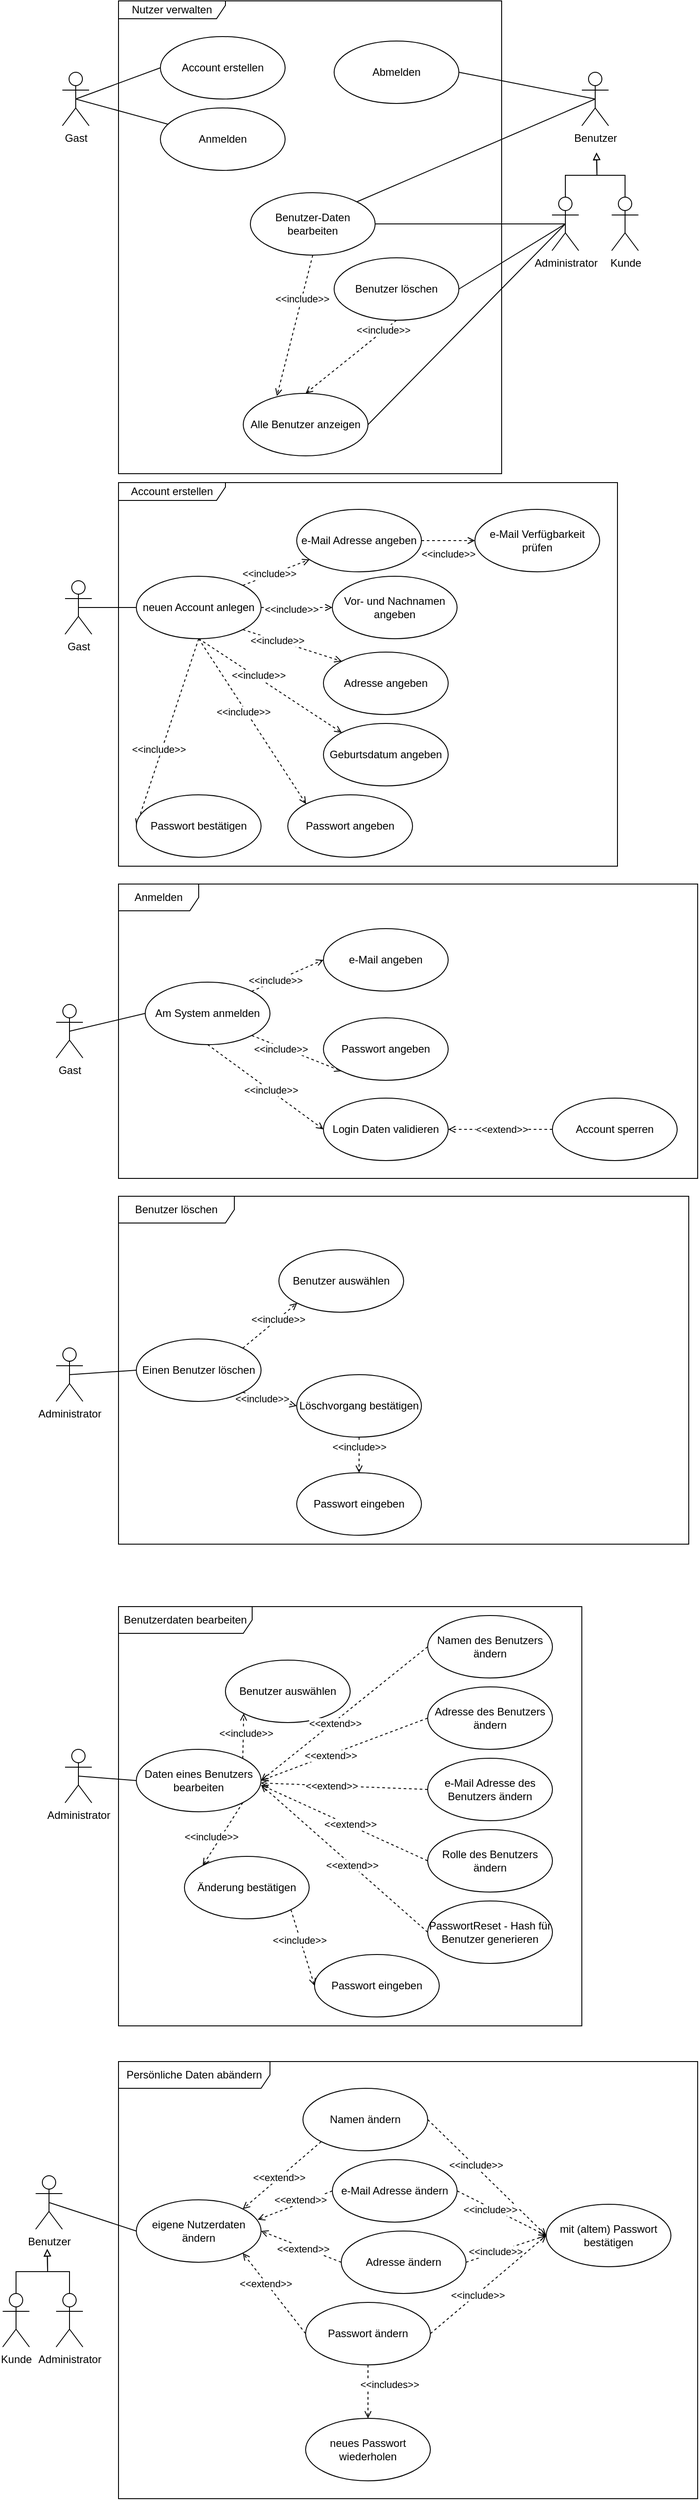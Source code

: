 <mxfile version="13.6.2" type="device"><diagram id="POeYFkMd1v-zB3PudqXQ" name="Seite-1"><mxGraphModel dx="905" dy="805" grid="0" gridSize="10" guides="1" tooltips="1" connect="1" arrows="1" fold="1" page="0" pageScale="1" pageWidth="827" pageHeight="1169" math="0" shadow="0"><root><mxCell id="0"/><mxCell id="1" parent="0"/><mxCell id="d0swDV7jjRTAJCS_NBHb-1" value="Nutzer verwalten" style="shape=umlFrame;whiteSpace=wrap;html=1;width=120;height=20;" parent="1" vertex="1"><mxGeometry x="200" y="160" width="430" height="530" as="geometry"/></mxCell><mxCell id="d0swDV7jjRTAJCS_NBHb-11" style="rounded=0;orthogonalLoop=1;jettySize=auto;html=1;exitX=0.5;exitY=0.5;exitDx=0;exitDy=0;exitPerimeter=0;entryX=0;entryY=0.5;entryDx=0;entryDy=0;endArrow=none;endFill=0;" parent="1" source="d0swDV7jjRTAJCS_NBHb-2" target="d0swDV7jjRTAJCS_NBHb-4" edge="1"><mxGeometry relative="1" as="geometry"/></mxCell><mxCell id="d0swDV7jjRTAJCS_NBHb-12" style="rounded=0;orthogonalLoop=1;jettySize=auto;html=1;exitX=0.5;exitY=0.5;exitDx=0;exitDy=0;exitPerimeter=0;endArrow=none;endFill=0;" parent="1" source="d0swDV7jjRTAJCS_NBHb-2" target="d0swDV7jjRTAJCS_NBHb-5" edge="1"><mxGeometry relative="1" as="geometry"/></mxCell><mxCell id="d0swDV7jjRTAJCS_NBHb-2" value="Gast" style="shape=umlActor;verticalLabelPosition=bottom;verticalAlign=top;html=1;" parent="1" vertex="1"><mxGeometry x="137" y="240" width="30" height="60" as="geometry"/></mxCell><mxCell id="d0swDV7jjRTAJCS_NBHb-4" value="Account erstellen" style="ellipse;whiteSpace=wrap;html=1;" parent="1" vertex="1"><mxGeometry x="247" y="200" width="140" height="70" as="geometry"/></mxCell><mxCell id="d0swDV7jjRTAJCS_NBHb-5" value="Anmelden" style="ellipse;whiteSpace=wrap;html=1;" parent="1" vertex="1"><mxGeometry x="247" y="280" width="140" height="70" as="geometry"/></mxCell><mxCell id="d0swDV7jjRTAJCS_NBHb-7" value="Abmelden" style="ellipse;whiteSpace=wrap;html=1;" parent="1" vertex="1"><mxGeometry x="442" y="205" width="140" height="70" as="geometry"/></mxCell><mxCell id="d0swDV7jjRTAJCS_NBHb-59" style="edgeStyle=none;rounded=0;orthogonalLoop=1;jettySize=auto;html=1;exitX=0.5;exitY=1;exitDx=0;exitDy=0;entryX=0.27;entryY=0.041;entryDx=0;entryDy=0;dashed=1;endArrow=open;endFill=0;entryPerimeter=0;" parent="1" source="d0swDV7jjRTAJCS_NBHb-8" target="d0swDV7jjRTAJCS_NBHb-57" edge="1"><mxGeometry relative="1" as="geometry"/></mxCell><mxCell id="d0swDV7jjRTAJCS_NBHb-61" value="&amp;lt;&amp;lt;include&amp;gt;&amp;gt;" style="edgeLabel;html=1;align=center;verticalAlign=middle;resizable=0;points=[];" parent="d0swDV7jjRTAJCS_NBHb-59" vertex="1" connectable="0"><mxGeometry x="-0.386" relative="1" as="geometry"><mxPoint as="offset"/></mxGeometry></mxCell><mxCell id="d0swDV7jjRTAJCS_NBHb-8" value="Benutzer-Daten bearbeiten" style="ellipse;whiteSpace=wrap;html=1;" parent="1" vertex="1"><mxGeometry x="348" y="375" width="140" height="70" as="geometry"/></mxCell><mxCell id="d0swDV7jjRTAJCS_NBHb-60" style="edgeStyle=none;rounded=0;orthogonalLoop=1;jettySize=auto;html=1;exitX=0.5;exitY=1;exitDx=0;exitDy=0;entryX=0.5;entryY=0;entryDx=0;entryDy=0;dashed=1;endArrow=open;endFill=0;" parent="1" source="d0swDV7jjRTAJCS_NBHb-9" target="d0swDV7jjRTAJCS_NBHb-57" edge="1"><mxGeometry relative="1" as="geometry"/></mxCell><mxCell id="d0swDV7jjRTAJCS_NBHb-62" value="&amp;lt;&amp;lt;include&amp;gt;&amp;gt;" style="edgeLabel;html=1;align=center;verticalAlign=middle;resizable=0;points=[];" parent="d0swDV7jjRTAJCS_NBHb-60" vertex="1" connectable="0"><mxGeometry x="-0.714" y="-1" relative="1" as="geometry"><mxPoint as="offset"/></mxGeometry></mxCell><mxCell id="d0swDV7jjRTAJCS_NBHb-9" value="Benutzer löschen" style="ellipse;whiteSpace=wrap;html=1;" parent="1" vertex="1"><mxGeometry x="442" y="448" width="140" height="70" as="geometry"/></mxCell><mxCell id="d0swDV7jjRTAJCS_NBHb-15" style="edgeStyle=none;rounded=0;orthogonalLoop=1;jettySize=auto;html=1;exitX=0.5;exitY=0.5;exitDx=0;exitDy=0;exitPerimeter=0;entryX=1;entryY=0.5;entryDx=0;entryDy=0;endArrow=none;endFill=0;" parent="1" source="d0swDV7jjRTAJCS_NBHb-146" target="d0swDV7jjRTAJCS_NBHb-8" edge="1"><mxGeometry relative="1" as="geometry"><mxPoint x="725" y="510" as="sourcePoint"/></mxGeometry></mxCell><mxCell id="d0swDV7jjRTAJCS_NBHb-16" style="edgeStyle=none;rounded=0;orthogonalLoop=1;jettySize=auto;html=1;exitX=0.5;exitY=0.5;exitDx=0;exitDy=0;exitPerimeter=0;entryX=1;entryY=0.5;entryDx=0;entryDy=0;endArrow=none;endFill=0;" parent="1" source="d0swDV7jjRTAJCS_NBHb-146" target="d0swDV7jjRTAJCS_NBHb-9" edge="1"><mxGeometry relative="1" as="geometry"><mxPoint x="725" y="510" as="sourcePoint"/></mxGeometry></mxCell><mxCell id="d0swDV7jjRTAJCS_NBHb-58" style="edgeStyle=none;rounded=0;orthogonalLoop=1;jettySize=auto;html=1;exitX=0.5;exitY=0.5;exitDx=0;exitDy=0;exitPerimeter=0;entryX=1;entryY=0.5;entryDx=0;entryDy=0;endArrow=none;endFill=0;" parent="1" source="d0swDV7jjRTAJCS_NBHb-146" target="d0swDV7jjRTAJCS_NBHb-57" edge="1"><mxGeometry relative="1" as="geometry"><mxPoint x="725" y="510" as="sourcePoint"/></mxGeometry></mxCell><mxCell id="d0swDV7jjRTAJCS_NBHb-17" value="Account erstellen" style="shape=umlFrame;whiteSpace=wrap;html=1;width=120;height=20;" parent="1" vertex="1"><mxGeometry x="200" y="700" width="560" height="430" as="geometry"/></mxCell><mxCell id="d0swDV7jjRTAJCS_NBHb-24" style="edgeStyle=none;rounded=0;orthogonalLoop=1;jettySize=auto;html=1;exitX=0.5;exitY=0.5;exitDx=0;exitDy=0;exitPerimeter=0;endArrow=none;endFill=0;" parent="1" source="d0swDV7jjRTAJCS_NBHb-18" target="d0swDV7jjRTAJCS_NBHb-19" edge="1"><mxGeometry relative="1" as="geometry"/></mxCell><mxCell id="d0swDV7jjRTAJCS_NBHb-18" value="Gast" style="shape=umlActor;verticalLabelPosition=bottom;verticalAlign=top;html=1;" parent="1" vertex="1"><mxGeometry x="140" y="810" width="30" height="60" as="geometry"/></mxCell><mxCell id="d0swDV7jjRTAJCS_NBHb-29" style="edgeStyle=none;rounded=0;orthogonalLoop=1;jettySize=auto;html=1;exitX=1;exitY=0;exitDx=0;exitDy=0;dashed=1;endArrow=open;endFill=0;" parent="1" source="d0swDV7jjRTAJCS_NBHb-19" target="d0swDV7jjRTAJCS_NBHb-20" edge="1"><mxGeometry relative="1" as="geometry"/></mxCell><mxCell id="d0swDV7jjRTAJCS_NBHb-30" value="&amp;lt;&amp;lt;include&amp;gt;&amp;gt;" style="edgeLabel;html=1;align=center;verticalAlign=middle;resizable=0;points=[];" parent="d0swDV7jjRTAJCS_NBHb-29" vertex="1" connectable="0"><mxGeometry x="-0.198" y="2" relative="1" as="geometry"><mxPoint as="offset"/></mxGeometry></mxCell><mxCell id="d0swDV7jjRTAJCS_NBHb-31" style="edgeStyle=none;rounded=0;orthogonalLoop=1;jettySize=auto;html=1;exitX=1;exitY=0.5;exitDx=0;exitDy=0;entryX=0;entryY=0.5;entryDx=0;entryDy=0;dashed=1;endArrow=open;endFill=0;" parent="1" source="d0swDV7jjRTAJCS_NBHb-19" target="d0swDV7jjRTAJCS_NBHb-21" edge="1"><mxGeometry relative="1" as="geometry"/></mxCell><mxCell id="d0swDV7jjRTAJCS_NBHb-32" value="&amp;lt;&amp;lt;include&amp;gt;&amp;gt;" style="edgeLabel;html=1;align=center;verticalAlign=middle;resizable=0;points=[];" parent="d0swDV7jjRTAJCS_NBHb-31" vertex="1" connectable="0"><mxGeometry x="-0.158" y="-2" relative="1" as="geometry"><mxPoint as="offset"/></mxGeometry></mxCell><mxCell id="d0swDV7jjRTAJCS_NBHb-33" style="edgeStyle=none;rounded=0;orthogonalLoop=1;jettySize=auto;html=1;exitX=1;exitY=1;exitDx=0;exitDy=0;entryX=0;entryY=0;entryDx=0;entryDy=0;dashed=1;endArrow=open;endFill=0;" parent="1" source="d0swDV7jjRTAJCS_NBHb-19" target="d0swDV7jjRTAJCS_NBHb-22" edge="1"><mxGeometry relative="1" as="geometry"/></mxCell><mxCell id="d0swDV7jjRTAJCS_NBHb-34" value="&amp;lt;&amp;lt;include&amp;gt;&amp;gt;" style="edgeLabel;html=1;align=center;verticalAlign=middle;resizable=0;points=[];" parent="d0swDV7jjRTAJCS_NBHb-33" vertex="1" connectable="0"><mxGeometry x="-0.302" relative="1" as="geometry"><mxPoint as="offset"/></mxGeometry></mxCell><mxCell id="d0swDV7jjRTAJCS_NBHb-35" style="edgeStyle=none;rounded=0;orthogonalLoop=1;jettySize=auto;html=1;exitX=0.5;exitY=1;exitDx=0;exitDy=0;entryX=0;entryY=0;entryDx=0;entryDy=0;dashed=1;endArrow=open;endFill=0;" parent="1" source="d0swDV7jjRTAJCS_NBHb-19" target="d0swDV7jjRTAJCS_NBHb-23" edge="1"><mxGeometry relative="1" as="geometry"/></mxCell><mxCell id="d0swDV7jjRTAJCS_NBHb-36" value="&amp;lt;&amp;lt;include&amp;gt;&amp;gt;" style="edgeLabel;html=1;align=center;verticalAlign=middle;resizable=0;points=[];" parent="d0swDV7jjRTAJCS_NBHb-35" vertex="1" connectable="0"><mxGeometry x="-0.132" y="-3" relative="1" as="geometry"><mxPoint as="offset"/></mxGeometry></mxCell><mxCell id="d0swDV7jjRTAJCS_NBHb-37" style="edgeStyle=none;rounded=0;orthogonalLoop=1;jettySize=auto;html=1;exitX=0.5;exitY=1;exitDx=0;exitDy=0;entryX=0;entryY=0.5;entryDx=0;entryDy=0;dashed=1;endArrow=open;endFill=0;" parent="1" source="d0swDV7jjRTAJCS_NBHb-19" target="d0swDV7jjRTAJCS_NBHb-25" edge="1"><mxGeometry relative="1" as="geometry"/></mxCell><mxCell id="d0swDV7jjRTAJCS_NBHb-38" value="&amp;lt;&amp;lt;include&amp;gt;&amp;gt;" style="edgeLabel;html=1;align=center;verticalAlign=middle;resizable=0;points=[];" parent="d0swDV7jjRTAJCS_NBHb-37" vertex="1" connectable="0"><mxGeometry x="0.174" y="1" relative="1" as="geometry"><mxPoint x="-5.38" as="offset"/></mxGeometry></mxCell><mxCell id="d0swDV7jjRTAJCS_NBHb-113" style="edgeStyle=none;rounded=0;orthogonalLoop=1;jettySize=auto;html=1;exitX=0.5;exitY=1;exitDx=0;exitDy=0;entryX=0;entryY=0;entryDx=0;entryDy=0;dashed=1;endArrow=open;endFill=0;" parent="1" source="d0swDV7jjRTAJCS_NBHb-19" target="d0swDV7jjRTAJCS_NBHb-112" edge="1"><mxGeometry relative="1" as="geometry"/></mxCell><mxCell id="d0swDV7jjRTAJCS_NBHb-114" value="&amp;lt;&amp;lt;include&amp;gt;&amp;gt;" style="edgeLabel;html=1;align=center;verticalAlign=middle;resizable=0;points=[];" parent="d0swDV7jjRTAJCS_NBHb-113" vertex="1" connectable="0"><mxGeometry x="-0.186" y="2" relative="1" as="geometry"><mxPoint as="offset"/></mxGeometry></mxCell><mxCell id="d0swDV7jjRTAJCS_NBHb-19" value="neuen Account anlegen" style="ellipse;whiteSpace=wrap;html=1;" parent="1" vertex="1"><mxGeometry x="220" y="805" width="140" height="70" as="geometry"/></mxCell><mxCell id="d0swDV7jjRTAJCS_NBHb-27" style="edgeStyle=none;rounded=0;orthogonalLoop=1;jettySize=auto;html=1;exitX=1;exitY=0.5;exitDx=0;exitDy=0;entryX=0;entryY=0.5;entryDx=0;entryDy=0;dashed=1;endArrow=open;endFill=0;" parent="1" source="d0swDV7jjRTAJCS_NBHb-20" target="d0swDV7jjRTAJCS_NBHb-26" edge="1"><mxGeometry relative="1" as="geometry"/></mxCell><mxCell id="d0swDV7jjRTAJCS_NBHb-28" value="&amp;lt;&amp;lt;include&amp;gt;&amp;gt;" style="edgeLabel;html=1;align=center;verticalAlign=middle;resizable=0;points=[];" parent="d0swDV7jjRTAJCS_NBHb-27" vertex="1" connectable="0"><mxGeometry x="-0.343" y="-1" relative="1" as="geometry"><mxPoint x="10.19" y="14" as="offset"/></mxGeometry></mxCell><mxCell id="d0swDV7jjRTAJCS_NBHb-20" value="e-Mail Adresse angeben" style="ellipse;whiteSpace=wrap;html=1;" parent="1" vertex="1"><mxGeometry x="400" y="730" width="140" height="70" as="geometry"/></mxCell><mxCell id="d0swDV7jjRTAJCS_NBHb-21" value="Vor- und Nachnamen angeben" style="ellipse;whiteSpace=wrap;html=1;" parent="1" vertex="1"><mxGeometry x="440" y="805" width="140" height="70" as="geometry"/></mxCell><mxCell id="d0swDV7jjRTAJCS_NBHb-22" value="Adresse angeben" style="ellipse;whiteSpace=wrap;html=1;" parent="1" vertex="1"><mxGeometry x="430" y="890" width="140" height="70" as="geometry"/></mxCell><mxCell id="d0swDV7jjRTAJCS_NBHb-23" value="Passwort angeben" style="ellipse;whiteSpace=wrap;html=1;" parent="1" vertex="1"><mxGeometry x="390" y="1050" width="140" height="70" as="geometry"/></mxCell><mxCell id="d0swDV7jjRTAJCS_NBHb-25" value="Passwort bestätigen" style="ellipse;whiteSpace=wrap;html=1;" parent="1" vertex="1"><mxGeometry x="220" y="1050" width="140" height="70" as="geometry"/></mxCell><mxCell id="d0swDV7jjRTAJCS_NBHb-26" value="e-Mail Verfügbarkeit prüfen" style="ellipse;whiteSpace=wrap;html=1;" parent="1" vertex="1"><mxGeometry x="600" y="730" width="140" height="70" as="geometry"/></mxCell><mxCell id="d0swDV7jjRTAJCS_NBHb-39" value="Anmelden" style="shape=umlFrame;whiteSpace=wrap;html=1;width=90;height=30;" parent="1" vertex="1"><mxGeometry x="200" y="1150" width="650" height="330" as="geometry"/></mxCell><mxCell id="d0swDV7jjRTAJCS_NBHb-56" style="edgeStyle=none;rounded=0;orthogonalLoop=1;jettySize=auto;html=1;exitX=0.5;exitY=0.5;exitDx=0;exitDy=0;exitPerimeter=0;entryX=0;entryY=0.5;entryDx=0;entryDy=0;endArrow=none;endFill=0;" parent="1" source="d0swDV7jjRTAJCS_NBHb-40" target="d0swDV7jjRTAJCS_NBHb-41" edge="1"><mxGeometry relative="1" as="geometry"/></mxCell><mxCell id="d0swDV7jjRTAJCS_NBHb-40" value="Gast" style="shape=umlActor;verticalLabelPosition=bottom;verticalAlign=top;html=1;" parent="1" vertex="1"><mxGeometry x="130" y="1285" width="30" height="60" as="geometry"/></mxCell><mxCell id="d0swDV7jjRTAJCS_NBHb-44" style="edgeStyle=none;rounded=0;orthogonalLoop=1;jettySize=auto;html=1;exitX=1;exitY=0;exitDx=0;exitDy=0;entryX=0;entryY=0.5;entryDx=0;entryDy=0;dashed=1;endArrow=open;endFill=0;" parent="1" source="d0swDV7jjRTAJCS_NBHb-41" target="d0swDV7jjRTAJCS_NBHb-42" edge="1"><mxGeometry relative="1" as="geometry"/></mxCell><mxCell id="d0swDV7jjRTAJCS_NBHb-45" value="&amp;lt;&amp;lt;include&amp;gt;&amp;gt;" style="edgeLabel;html=1;align=center;verticalAlign=middle;resizable=0;points=[];" parent="d0swDV7jjRTAJCS_NBHb-44" vertex="1" connectable="0"><mxGeometry x="-0.342" y="1" relative="1" as="geometry"><mxPoint as="offset"/></mxGeometry></mxCell><mxCell id="d0swDV7jjRTAJCS_NBHb-46" style="edgeStyle=none;rounded=0;orthogonalLoop=1;jettySize=auto;html=1;exitX=1;exitY=1;exitDx=0;exitDy=0;entryX=0;entryY=1;entryDx=0;entryDy=0;dashed=1;endArrow=open;endFill=0;" parent="1" source="d0swDV7jjRTAJCS_NBHb-41" target="d0swDV7jjRTAJCS_NBHb-43" edge="1"><mxGeometry relative="1" as="geometry"/></mxCell><mxCell id="d0swDV7jjRTAJCS_NBHb-47" value="&amp;lt;&amp;lt;include&amp;gt;&amp;gt;" style="edgeLabel;html=1;align=center;verticalAlign=middle;resizable=0;points=[];" parent="d0swDV7jjRTAJCS_NBHb-46" vertex="1" connectable="0"><mxGeometry x="-0.339" y="-2" relative="1" as="geometry"><mxPoint as="offset"/></mxGeometry></mxCell><mxCell id="d0swDV7jjRTAJCS_NBHb-51" style="edgeStyle=none;rounded=0;orthogonalLoop=1;jettySize=auto;html=1;exitX=0.5;exitY=1;exitDx=0;exitDy=0;entryX=0;entryY=0.5;entryDx=0;entryDy=0;dashed=1;endArrow=open;endFill=0;" parent="1" source="d0swDV7jjRTAJCS_NBHb-41" target="d0swDV7jjRTAJCS_NBHb-50" edge="1"><mxGeometry relative="1" as="geometry"/></mxCell><mxCell id="d0swDV7jjRTAJCS_NBHb-52" value="&amp;lt;&amp;lt;include&amp;gt;&amp;gt;" style="edgeLabel;html=1;align=center;verticalAlign=middle;resizable=0;points=[];" parent="d0swDV7jjRTAJCS_NBHb-51" vertex="1" connectable="0"><mxGeometry x="0.087" y="1" relative="1" as="geometry"><mxPoint as="offset"/></mxGeometry></mxCell><mxCell id="d0swDV7jjRTAJCS_NBHb-41" value="Am System anmelden" style="ellipse;whiteSpace=wrap;html=1;" parent="1" vertex="1"><mxGeometry x="230" y="1260" width="140" height="70" as="geometry"/></mxCell><mxCell id="d0swDV7jjRTAJCS_NBHb-42" value="e-Mail angeben" style="ellipse;whiteSpace=wrap;html=1;" parent="1" vertex="1"><mxGeometry x="430" y="1200" width="140" height="70" as="geometry"/></mxCell><mxCell id="d0swDV7jjRTAJCS_NBHb-43" value="Passwort angeben" style="ellipse;whiteSpace=wrap;html=1;" parent="1" vertex="1"><mxGeometry x="430" y="1300" width="140" height="70" as="geometry"/></mxCell><mxCell id="d0swDV7jjRTAJCS_NBHb-50" value="Login Daten validieren" style="ellipse;whiteSpace=wrap;html=1;" parent="1" vertex="1"><mxGeometry x="430" y="1390" width="140" height="70" as="geometry"/></mxCell><mxCell id="d0swDV7jjRTAJCS_NBHb-54" style="edgeStyle=none;rounded=0;orthogonalLoop=1;jettySize=auto;html=1;exitX=0;exitY=0.5;exitDx=0;exitDy=0;entryX=1;entryY=0.5;entryDx=0;entryDy=0;dashed=1;endArrow=open;endFill=0;" parent="1" source="d0swDV7jjRTAJCS_NBHb-53" target="d0swDV7jjRTAJCS_NBHb-50" edge="1"><mxGeometry relative="1" as="geometry"/></mxCell><mxCell id="d0swDV7jjRTAJCS_NBHb-55" value="&amp;lt;&amp;lt;extend&amp;gt;&amp;gt;" style="edgeLabel;html=1;align=center;verticalAlign=middle;resizable=0;points=[];" parent="d0swDV7jjRTAJCS_NBHb-54" vertex="1" connectable="0"><mxGeometry x="0.238" y="1" relative="1" as="geometry"><mxPoint x="15.57" y="-1" as="offset"/></mxGeometry></mxCell><mxCell id="d0swDV7jjRTAJCS_NBHb-53" value="Account sperren" style="ellipse;whiteSpace=wrap;html=1;" parent="1" vertex="1"><mxGeometry x="687" y="1390" width="140" height="70" as="geometry"/></mxCell><mxCell id="d0swDV7jjRTAJCS_NBHb-57" value="Alle Benutzer anzeigen" style="ellipse;whiteSpace=wrap;html=1;" parent="1" vertex="1"><mxGeometry x="340" y="600" width="140" height="70" as="geometry"/></mxCell><mxCell id="d0swDV7jjRTAJCS_NBHb-63" value="Benutzer löschen" style="shape=umlFrame;whiteSpace=wrap;html=1;width=130;height=30;" parent="1" vertex="1"><mxGeometry x="200" y="1500" width="640" height="390" as="geometry"/></mxCell><mxCell id="d0swDV7jjRTAJCS_NBHb-66" style="edgeStyle=none;rounded=0;orthogonalLoop=1;jettySize=auto;html=1;exitX=0.5;exitY=0.5;exitDx=0;exitDy=0;exitPerimeter=0;entryX=0;entryY=0.5;entryDx=0;entryDy=0;endArrow=none;endFill=0;" parent="1" source="d0swDV7jjRTAJCS_NBHb-64" target="d0swDV7jjRTAJCS_NBHb-65" edge="1"><mxGeometry relative="1" as="geometry"/></mxCell><mxCell id="d0swDV7jjRTAJCS_NBHb-64" value="Administrator" style="shape=umlActor;verticalLabelPosition=bottom;verticalAlign=top;html=1;" parent="1" vertex="1"><mxGeometry x="130" y="1670" width="30" height="60" as="geometry"/></mxCell><mxCell id="d0swDV7jjRTAJCS_NBHb-68" style="edgeStyle=none;rounded=0;orthogonalLoop=1;jettySize=auto;html=1;exitX=1;exitY=0;exitDx=0;exitDy=0;entryX=0;entryY=1;entryDx=0;entryDy=0;dashed=1;endArrow=open;endFill=0;" parent="1" source="d0swDV7jjRTAJCS_NBHb-65" target="d0swDV7jjRTAJCS_NBHb-67" edge="1"><mxGeometry relative="1" as="geometry"/></mxCell><mxCell id="d0swDV7jjRTAJCS_NBHb-69" value="&amp;lt;&amp;lt;include&amp;gt;&amp;gt;" style="edgeLabel;html=1;align=center;verticalAlign=middle;resizable=0;points=[];" parent="d0swDV7jjRTAJCS_NBHb-68" vertex="1" connectable="0"><mxGeometry x="0.273" relative="1" as="geometry"><mxPoint as="offset"/></mxGeometry></mxCell><mxCell id="d0swDV7jjRTAJCS_NBHb-71" style="edgeStyle=none;rounded=0;orthogonalLoop=1;jettySize=auto;html=1;exitX=1;exitY=1;exitDx=0;exitDy=0;entryX=0;entryY=0.5;entryDx=0;entryDy=0;dashed=1;endArrow=open;endFill=0;" parent="1" source="d0swDV7jjRTAJCS_NBHb-65" target="d0swDV7jjRTAJCS_NBHb-70" edge="1"><mxGeometry relative="1" as="geometry"/></mxCell><mxCell id="d0swDV7jjRTAJCS_NBHb-72" value="&amp;lt;&amp;lt;include&amp;gt;&amp;gt;" style="edgeLabel;html=1;align=center;verticalAlign=middle;resizable=0;points=[];" parent="d0swDV7jjRTAJCS_NBHb-71" vertex="1" connectable="0"><mxGeometry x="-0.272" y="-2" relative="1" as="geometry"><mxPoint as="offset"/></mxGeometry></mxCell><mxCell id="d0swDV7jjRTAJCS_NBHb-65" value="Einen Benutzer löschen" style="ellipse;whiteSpace=wrap;html=1;" parent="1" vertex="1"><mxGeometry x="220" y="1660" width="140" height="70" as="geometry"/></mxCell><mxCell id="d0swDV7jjRTAJCS_NBHb-67" value="Benutzer auswählen" style="ellipse;whiteSpace=wrap;html=1;" parent="1" vertex="1"><mxGeometry x="380" y="1560" width="140" height="70" as="geometry"/></mxCell><mxCell id="d0swDV7jjRTAJCS_NBHb-88" style="edgeStyle=none;rounded=0;orthogonalLoop=1;jettySize=auto;html=1;exitX=0.5;exitY=1;exitDx=0;exitDy=0;entryX=0.5;entryY=0;entryDx=0;entryDy=0;dashed=1;endArrow=open;endFill=0;" parent="1" source="d0swDV7jjRTAJCS_NBHb-70" target="d0swDV7jjRTAJCS_NBHb-87" edge="1"><mxGeometry relative="1" as="geometry"/></mxCell><mxCell id="d0swDV7jjRTAJCS_NBHb-89" value="&amp;lt;&amp;lt;include&amp;gt;&amp;gt;" style="edgeLabel;html=1;align=center;verticalAlign=middle;resizable=0;points=[];" parent="d0swDV7jjRTAJCS_NBHb-88" vertex="1" connectable="0"><mxGeometry x="-0.44" y="3" relative="1" as="geometry"><mxPoint x="-3" as="offset"/></mxGeometry></mxCell><mxCell id="d0swDV7jjRTAJCS_NBHb-70" value="Löschvorgang bestätigen" style="ellipse;whiteSpace=wrap;html=1;" parent="1" vertex="1"><mxGeometry x="400" y="1700" width="140" height="70" as="geometry"/></mxCell><mxCell id="d0swDV7jjRTAJCS_NBHb-73" value="Benutzerdaten bearbeiten" style="shape=umlFrame;whiteSpace=wrap;html=1;width=150;height=30;" parent="1" vertex="1"><mxGeometry x="200" y="1960" width="520" height="470" as="geometry"/></mxCell><mxCell id="d0swDV7jjRTAJCS_NBHb-94" style="edgeStyle=none;rounded=0;orthogonalLoop=1;jettySize=auto;html=1;exitX=0.5;exitY=0.5;exitDx=0;exitDy=0;exitPerimeter=0;entryX=0;entryY=0.5;entryDx=0;entryDy=0;endArrow=none;endFill=0;" parent="1" source="d0swDV7jjRTAJCS_NBHb-74" target="d0swDV7jjRTAJCS_NBHb-77" edge="1"><mxGeometry relative="1" as="geometry"/></mxCell><mxCell id="d0swDV7jjRTAJCS_NBHb-74" value="Administrator" style="shape=umlActor;verticalLabelPosition=bottom;verticalAlign=top;html=1;" parent="1" vertex="1"><mxGeometry x="140" y="2120" width="30" height="60" as="geometry"/></mxCell><mxCell id="d0swDV7jjRTAJCS_NBHb-79" style="edgeStyle=none;rounded=0;orthogonalLoop=1;jettySize=auto;html=1;exitX=1;exitY=0;exitDx=0;exitDy=0;entryX=0;entryY=1;entryDx=0;entryDy=0;dashed=1;endArrow=open;endFill=0;" parent="1" source="d0swDV7jjRTAJCS_NBHb-77" target="d0swDV7jjRTAJCS_NBHb-78" edge="1"><mxGeometry relative="1" as="geometry"/></mxCell><mxCell id="d0swDV7jjRTAJCS_NBHb-80" value="&amp;lt;&amp;lt;include&amp;gt;&amp;gt;" style="edgeLabel;html=1;align=center;verticalAlign=middle;resizable=0;points=[];" parent="d0swDV7jjRTAJCS_NBHb-79" vertex="1" connectable="0"><mxGeometry x="0.143" y="-3" relative="1" as="geometry"><mxPoint as="offset"/></mxGeometry></mxCell><mxCell id="d0swDV7jjRTAJCS_NBHb-82" style="edgeStyle=none;rounded=0;orthogonalLoop=1;jettySize=auto;html=1;exitX=1;exitY=1;exitDx=0;exitDy=0;entryX=0;entryY=0;entryDx=0;entryDy=0;dashed=1;endArrow=open;endFill=0;" parent="1" source="d0swDV7jjRTAJCS_NBHb-77" target="d0swDV7jjRTAJCS_NBHb-81" edge="1"><mxGeometry relative="1" as="geometry"/></mxCell><mxCell id="d0swDV7jjRTAJCS_NBHb-83" value="&amp;lt;&amp;lt;include&amp;gt;&amp;gt;" style="edgeLabel;html=1;align=center;verticalAlign=middle;resizable=0;points=[];" parent="d0swDV7jjRTAJCS_NBHb-82" vertex="1" connectable="0"><mxGeometry x="0.173" relative="1" as="geometry"><mxPoint x="-9.48" y="-3.56" as="offset"/></mxGeometry></mxCell><mxCell id="d0swDV7jjRTAJCS_NBHb-77" value="Daten eines Benutzers bearbeiten" style="ellipse;whiteSpace=wrap;html=1;" parent="1" vertex="1"><mxGeometry x="220" y="2120" width="140" height="70" as="geometry"/></mxCell><mxCell id="d0swDV7jjRTAJCS_NBHb-78" value="Benutzer auswählen" style="ellipse;whiteSpace=wrap;html=1;" parent="1" vertex="1"><mxGeometry x="320" y="2020" width="140" height="70" as="geometry"/></mxCell><mxCell id="d0swDV7jjRTAJCS_NBHb-85" style="edgeStyle=none;rounded=0;orthogonalLoop=1;jettySize=auto;html=1;exitX=1;exitY=1;exitDx=0;exitDy=0;entryX=0;entryY=0.5;entryDx=0;entryDy=0;dashed=1;endArrow=open;endFill=0;" parent="1" source="d0swDV7jjRTAJCS_NBHb-81" target="d0swDV7jjRTAJCS_NBHb-84" edge="1"><mxGeometry relative="1" as="geometry"/></mxCell><mxCell id="d0swDV7jjRTAJCS_NBHb-86" value="&amp;lt;&amp;lt;include&amp;gt;&amp;gt;" style="edgeLabel;html=1;align=center;verticalAlign=middle;resizable=0;points=[];" parent="d0swDV7jjRTAJCS_NBHb-85" vertex="1" connectable="0"><mxGeometry x="-0.213" y="-1" relative="1" as="geometry"><mxPoint as="offset"/></mxGeometry></mxCell><mxCell id="d0swDV7jjRTAJCS_NBHb-81" value="Änderung bestätigen" style="ellipse;whiteSpace=wrap;html=1;" parent="1" vertex="1"><mxGeometry x="274" y="2240" width="140" height="70" as="geometry"/></mxCell><mxCell id="d0swDV7jjRTAJCS_NBHb-84" value="Passwort eingeben" style="ellipse;whiteSpace=wrap;html=1;" parent="1" vertex="1"><mxGeometry x="420" y="2350" width="140" height="70" as="geometry"/></mxCell><mxCell id="d0swDV7jjRTAJCS_NBHb-87" value="Passwort eingeben" style="ellipse;whiteSpace=wrap;html=1;" parent="1" vertex="1"><mxGeometry x="400" y="1810" width="140" height="70" as="geometry"/></mxCell><mxCell id="d0swDV7jjRTAJCS_NBHb-96" style="edgeStyle=none;rounded=0;orthogonalLoop=1;jettySize=auto;html=1;exitX=0;exitY=0.5;exitDx=0;exitDy=0;entryX=1;entryY=0.5;entryDx=0;entryDy=0;dashed=1;endArrow=open;endFill=0;" parent="1" source="d0swDV7jjRTAJCS_NBHb-90" target="d0swDV7jjRTAJCS_NBHb-77" edge="1"><mxGeometry relative="1" as="geometry"/></mxCell><mxCell id="d0swDV7jjRTAJCS_NBHb-97" value="&amp;lt;&amp;lt;extend&amp;gt;&amp;gt;" style="edgeLabel;html=1;align=center;verticalAlign=middle;resizable=0;points=[];" parent="d0swDV7jjRTAJCS_NBHb-96" vertex="1" connectable="0"><mxGeometry x="0.127" y="2" relative="1" as="geometry"><mxPoint as="offset"/></mxGeometry></mxCell><mxCell id="d0swDV7jjRTAJCS_NBHb-90" value="Namen des Benutzers ändern" style="ellipse;whiteSpace=wrap;html=1;" parent="1" vertex="1"><mxGeometry x="547" y="1970" width="140" height="70" as="geometry"/></mxCell><mxCell id="d0swDV7jjRTAJCS_NBHb-98" style="edgeStyle=none;rounded=0;orthogonalLoop=1;jettySize=auto;html=1;exitX=0;exitY=0.5;exitDx=0;exitDy=0;entryX=1;entryY=0.5;entryDx=0;entryDy=0;dashed=1;endArrow=open;endFill=0;" parent="1" source="d0swDV7jjRTAJCS_NBHb-91" target="d0swDV7jjRTAJCS_NBHb-77" edge="1"><mxGeometry relative="1" as="geometry"/></mxCell><mxCell id="d0swDV7jjRTAJCS_NBHb-99" value="&amp;lt;&amp;lt;extend&amp;gt;&amp;gt;" style="edgeLabel;html=1;align=center;verticalAlign=middle;resizable=0;points=[];" parent="d0swDV7jjRTAJCS_NBHb-98" vertex="1" connectable="0"><mxGeometry x="0.176" y="1" relative="1" as="geometry"><mxPoint as="offset"/></mxGeometry></mxCell><mxCell id="d0swDV7jjRTAJCS_NBHb-91" value="Adresse des Benutzers ändern" style="ellipse;whiteSpace=wrap;html=1;" parent="1" vertex="1"><mxGeometry x="547" y="2050" width="140" height="70" as="geometry"/></mxCell><mxCell id="d0swDV7jjRTAJCS_NBHb-104" style="edgeStyle=none;rounded=0;orthogonalLoop=1;jettySize=auto;html=1;exitX=0;exitY=0.5;exitDx=0;exitDy=0;dashed=1;endArrow=open;endFill=0;" parent="1" source="d0swDV7jjRTAJCS_NBHb-92" edge="1"><mxGeometry relative="1" as="geometry"><mxPoint x="360" y="2160" as="targetPoint"/></mxGeometry></mxCell><mxCell id="d0swDV7jjRTAJCS_NBHb-105" value="&amp;lt;&amp;lt;extend&amp;gt;&amp;gt;" style="edgeLabel;html=1;align=center;verticalAlign=middle;resizable=0;points=[];" parent="d0swDV7jjRTAJCS_NBHb-104" vertex="1" connectable="0"><mxGeometry x="-0.085" relative="1" as="geometry"><mxPoint as="offset"/></mxGeometry></mxCell><mxCell id="d0swDV7jjRTAJCS_NBHb-92" value="PasswortReset - Hash für Benutzer generieren" style="ellipse;whiteSpace=wrap;html=1;" parent="1" vertex="1"><mxGeometry x="547" y="2290" width="140" height="70" as="geometry"/></mxCell><mxCell id="d0swDV7jjRTAJCS_NBHb-100" style="edgeStyle=none;rounded=0;orthogonalLoop=1;jettySize=auto;html=1;exitX=0;exitY=0.5;exitDx=0;exitDy=0;dashed=1;endArrow=open;endFill=0;" parent="1" source="d0swDV7jjRTAJCS_NBHb-93" target="d0swDV7jjRTAJCS_NBHb-77" edge="1"><mxGeometry relative="1" as="geometry"/></mxCell><mxCell id="d0swDV7jjRTAJCS_NBHb-101" value="&amp;lt;&amp;lt;extend&amp;gt;&amp;gt;" style="edgeLabel;html=1;align=center;verticalAlign=middle;resizable=0;points=[];" parent="d0swDV7jjRTAJCS_NBHb-100" vertex="1" connectable="0"><mxGeometry x="0.158" relative="1" as="geometry"><mxPoint as="offset"/></mxGeometry></mxCell><mxCell id="d0swDV7jjRTAJCS_NBHb-93" value="e-Mail Adresse des Benutzers ändern" style="ellipse;whiteSpace=wrap;html=1;" parent="1" vertex="1"><mxGeometry x="547" y="2130" width="140" height="70" as="geometry"/></mxCell><mxCell id="d0swDV7jjRTAJCS_NBHb-102" style="edgeStyle=none;rounded=0;orthogonalLoop=1;jettySize=auto;html=1;exitX=0;exitY=0.5;exitDx=0;exitDy=0;dashed=1;endArrow=open;endFill=0;" parent="1" source="d0swDV7jjRTAJCS_NBHb-95" edge="1"><mxGeometry relative="1" as="geometry"><mxPoint x="360" y="2160" as="targetPoint"/></mxGeometry></mxCell><mxCell id="d0swDV7jjRTAJCS_NBHb-103" value="&amp;lt;&amp;lt;extend&amp;gt;&amp;gt;" style="edgeLabel;html=1;align=center;verticalAlign=middle;resizable=0;points=[];" parent="d0swDV7jjRTAJCS_NBHb-102" vertex="1" connectable="0"><mxGeometry x="-0.061" y="-1" relative="1" as="geometry"><mxPoint as="offset"/></mxGeometry></mxCell><mxCell id="d0swDV7jjRTAJCS_NBHb-95" value="Rolle des Benutzers ändern" style="ellipse;whiteSpace=wrap;html=1;" parent="1" vertex="1"><mxGeometry x="547" y="2210" width="140" height="70" as="geometry"/></mxCell><mxCell id="d0swDV7jjRTAJCS_NBHb-106" value="Persönliche Daten abändern" style="shape=umlFrame;whiteSpace=wrap;html=1;width=170;height=30;" parent="1" vertex="1"><mxGeometry x="200" y="2470" width="650" height="490" as="geometry"/></mxCell><mxCell id="d0swDV7jjRTAJCS_NBHb-107" value="eigene Nutzerdaten ändern" style="ellipse;whiteSpace=wrap;html=1;" parent="1" vertex="1"><mxGeometry x="220" y="2625" width="140" height="70" as="geometry"/></mxCell><mxCell id="d0swDV7jjRTAJCS_NBHb-142" style="edgeStyle=orthogonalEdgeStyle;rounded=0;orthogonalLoop=1;jettySize=auto;html=1;exitX=0.5;exitY=0;exitDx=0;exitDy=0;exitPerimeter=0;endArrow=block;endFill=0;" parent="1" source="d0swDV7jjRTAJCS_NBHb-108" edge="1"><mxGeometry relative="1" as="geometry"><mxPoint x="120" y="2680" as="targetPoint"/></mxGeometry></mxCell><mxCell id="d0swDV7jjRTAJCS_NBHb-108" value="Administrator" style="shape=umlActor;verticalLabelPosition=bottom;verticalAlign=top;html=1;" parent="1" vertex="1"><mxGeometry x="130" y="2730" width="30" height="60" as="geometry"/></mxCell><mxCell id="d0swDV7jjRTAJCS_NBHb-141" style="edgeStyle=orthogonalEdgeStyle;rounded=0;orthogonalLoop=1;jettySize=auto;html=1;exitX=0.5;exitY=0;exitDx=0;exitDy=0;exitPerimeter=0;endArrow=block;endFill=0;" parent="1" source="d0swDV7jjRTAJCS_NBHb-109" edge="1"><mxGeometry relative="1" as="geometry"><mxPoint x="120" y="2680" as="targetPoint"/></mxGeometry></mxCell><mxCell id="d0swDV7jjRTAJCS_NBHb-109" value="Kunde" style="shape=umlActor;verticalLabelPosition=bottom;verticalAlign=top;html=1;" parent="1" vertex="1"><mxGeometry x="70" y="2730" width="30" height="60" as="geometry"/></mxCell><mxCell id="d0swDV7jjRTAJCS_NBHb-130" style="edgeStyle=none;rounded=0;orthogonalLoop=1;jettySize=auto;html=1;exitX=0;exitY=1;exitDx=0;exitDy=0;entryX=1;entryY=0;entryDx=0;entryDy=0;dashed=1;endArrow=open;endFill=0;" parent="1" source="d0swDV7jjRTAJCS_NBHb-110" target="d0swDV7jjRTAJCS_NBHb-107" edge="1"><mxGeometry relative="1" as="geometry"/></mxCell><mxCell id="d0swDV7jjRTAJCS_NBHb-131" value="&amp;lt;&amp;lt;extend&amp;gt;&amp;gt;" style="edgeLabel;html=1;align=center;verticalAlign=middle;resizable=0;points=[];" parent="d0swDV7jjRTAJCS_NBHb-130" vertex="1" connectable="0"><mxGeometry x="0.206" y="1" relative="1" as="geometry"><mxPoint x="4.76" y="-5.9" as="offset"/></mxGeometry></mxCell><mxCell id="d0swDV7jjRTAJCS_NBHb-132" style="edgeStyle=none;rounded=0;orthogonalLoop=1;jettySize=auto;html=1;exitX=1;exitY=0.5;exitDx=0;exitDy=0;entryX=0;entryY=0.5;entryDx=0;entryDy=0;dashed=1;endArrow=open;endFill=0;" parent="1" source="d0swDV7jjRTAJCS_NBHb-110" target="d0swDV7jjRTAJCS_NBHb-120" edge="1"><mxGeometry relative="1" as="geometry"/></mxCell><mxCell id="d0swDV7jjRTAJCS_NBHb-133" value="&amp;lt;&amp;lt;include&amp;gt;&amp;gt;" style="edgeLabel;html=1;align=center;verticalAlign=middle;resizable=0;points=[];" parent="d0swDV7jjRTAJCS_NBHb-132" vertex="1" connectable="0"><mxGeometry x="-0.205" y="1" relative="1" as="geometry"><mxPoint as="offset"/></mxGeometry></mxCell><mxCell id="d0swDV7jjRTAJCS_NBHb-110" value="Namen ändern" style="ellipse;whiteSpace=wrap;html=1;" parent="1" vertex="1"><mxGeometry x="407" y="2500" width="140" height="70" as="geometry"/></mxCell><mxCell id="d0swDV7jjRTAJCS_NBHb-128" style="edgeStyle=none;rounded=0;orthogonalLoop=1;jettySize=auto;html=1;exitX=0;exitY=0.5;exitDx=0;exitDy=0;entryX=0.973;entryY=0.318;entryDx=0;entryDy=0;entryPerimeter=0;dashed=1;endArrow=open;endFill=0;" parent="1" source="d0swDV7jjRTAJCS_NBHb-111" target="d0swDV7jjRTAJCS_NBHb-107" edge="1"><mxGeometry relative="1" as="geometry"/></mxCell><mxCell id="d0swDV7jjRTAJCS_NBHb-129" value="&amp;lt;&amp;lt;extend&amp;gt;&amp;gt;" style="edgeLabel;html=1;align=center;verticalAlign=middle;resizable=0;points=[];" parent="d0swDV7jjRTAJCS_NBHb-128" vertex="1" connectable="0"><mxGeometry x="0.167" y="-1" relative="1" as="geometry"><mxPoint x="13.33" y="-7.86" as="offset"/></mxGeometry></mxCell><mxCell id="d0swDV7jjRTAJCS_NBHb-134" style="edgeStyle=none;rounded=0;orthogonalLoop=1;jettySize=auto;html=1;exitX=1;exitY=0.5;exitDx=0;exitDy=0;entryX=0;entryY=0.5;entryDx=0;entryDy=0;dashed=1;endArrow=open;endFill=0;" parent="1" source="d0swDV7jjRTAJCS_NBHb-111" target="d0swDV7jjRTAJCS_NBHb-120" edge="1"><mxGeometry relative="1" as="geometry"/></mxCell><mxCell id="d0swDV7jjRTAJCS_NBHb-135" value="&amp;lt;&amp;lt;include&amp;gt;&amp;gt;" style="edgeLabel;html=1;align=center;verticalAlign=middle;resizable=0;points=[];" parent="d0swDV7jjRTAJCS_NBHb-134" vertex="1" connectable="0"><mxGeometry x="-0.253" y="-2" relative="1" as="geometry"><mxPoint as="offset"/></mxGeometry></mxCell><mxCell id="d0swDV7jjRTAJCS_NBHb-111" value="e-Mail Adresse ändern" style="ellipse;whiteSpace=wrap;html=1;" parent="1" vertex="1"><mxGeometry x="440" y="2580" width="140" height="70" as="geometry"/></mxCell><mxCell id="d0swDV7jjRTAJCS_NBHb-112" value="Geburtsdatum angeben" style="ellipse;whiteSpace=wrap;html=1;" parent="1" vertex="1"><mxGeometry x="430" y="970" width="140" height="70" as="geometry"/></mxCell><mxCell id="d0swDV7jjRTAJCS_NBHb-126" style="edgeStyle=none;rounded=0;orthogonalLoop=1;jettySize=auto;html=1;exitX=0;exitY=0.5;exitDx=0;exitDy=0;entryX=1;entryY=0.5;entryDx=0;entryDy=0;dashed=1;endArrow=open;endFill=0;" parent="1" source="d0swDV7jjRTAJCS_NBHb-115" target="d0swDV7jjRTAJCS_NBHb-107" edge="1"><mxGeometry relative="1" as="geometry"/></mxCell><mxCell id="d0swDV7jjRTAJCS_NBHb-127" value="&amp;lt;&amp;lt;extend&amp;gt;&amp;gt;" style="edgeLabel;html=1;align=center;verticalAlign=middle;resizable=0;points=[];" parent="d0swDV7jjRTAJCS_NBHb-126" vertex="1" connectable="0"><mxGeometry x="0.336" y="-1" relative="1" as="geometry"><mxPoint x="16.82" y="9.34" as="offset"/></mxGeometry></mxCell><mxCell id="d0swDV7jjRTAJCS_NBHb-136" style="edgeStyle=none;rounded=0;orthogonalLoop=1;jettySize=auto;html=1;exitX=1;exitY=0.5;exitDx=0;exitDy=0;entryX=0;entryY=0.5;entryDx=0;entryDy=0;dashed=1;endArrow=open;endFill=0;" parent="1" source="d0swDV7jjRTAJCS_NBHb-115" target="d0swDV7jjRTAJCS_NBHb-120" edge="1"><mxGeometry relative="1" as="geometry"/></mxCell><mxCell id="d0swDV7jjRTAJCS_NBHb-137" value="&amp;lt;&amp;lt;include&amp;gt;&amp;gt;" style="edgeLabel;html=1;align=center;verticalAlign=middle;resizable=0;points=[];" parent="d0swDV7jjRTAJCS_NBHb-136" vertex="1" connectable="0"><mxGeometry x="-0.266" y="1" relative="1" as="geometry"><mxPoint as="offset"/></mxGeometry></mxCell><mxCell id="d0swDV7jjRTAJCS_NBHb-115" value="Adresse ändern" style="ellipse;whiteSpace=wrap;html=1;" parent="1" vertex="1"><mxGeometry x="450" y="2660" width="140" height="70" as="geometry"/></mxCell><mxCell id="d0swDV7jjRTAJCS_NBHb-118" style="edgeStyle=none;rounded=0;orthogonalLoop=1;jettySize=auto;html=1;exitX=0.5;exitY=1;exitDx=0;exitDy=0;dashed=1;endArrow=open;endFill=0;" parent="1" source="d0swDV7jjRTAJCS_NBHb-116" target="d0swDV7jjRTAJCS_NBHb-117" edge="1"><mxGeometry relative="1" as="geometry"/></mxCell><mxCell id="d0swDV7jjRTAJCS_NBHb-119" value="&amp;lt;&amp;lt;includes&amp;gt;&amp;gt;" style="edgeLabel;html=1;align=center;verticalAlign=middle;resizable=0;points=[];" parent="d0swDV7jjRTAJCS_NBHb-118" vertex="1" connectable="0"><mxGeometry x="-0.331" y="2" relative="1" as="geometry"><mxPoint x="21.71" y="2" as="offset"/></mxGeometry></mxCell><mxCell id="d0swDV7jjRTAJCS_NBHb-124" style="edgeStyle=none;rounded=0;orthogonalLoop=1;jettySize=auto;html=1;exitX=0;exitY=0.5;exitDx=0;exitDy=0;entryX=1;entryY=1;entryDx=0;entryDy=0;dashed=1;endArrow=open;endFill=0;" parent="1" source="d0swDV7jjRTAJCS_NBHb-116" target="d0swDV7jjRTAJCS_NBHb-107" edge="1"><mxGeometry relative="1" as="geometry"/></mxCell><mxCell id="d0swDV7jjRTAJCS_NBHb-125" value="&amp;lt;&amp;lt;extend&amp;gt;&amp;gt;" style="edgeLabel;html=1;align=center;verticalAlign=middle;resizable=0;points=[];" parent="d0swDV7jjRTAJCS_NBHb-124" vertex="1" connectable="0"><mxGeometry x="0.26" y="1" relative="1" as="geometry"><mxPoint as="offset"/></mxGeometry></mxCell><mxCell id="d0swDV7jjRTAJCS_NBHb-138" style="edgeStyle=none;rounded=0;orthogonalLoop=1;jettySize=auto;html=1;exitX=1;exitY=0.5;exitDx=0;exitDy=0;entryX=0;entryY=0.5;entryDx=0;entryDy=0;dashed=1;endArrow=open;endFill=0;" parent="1" source="d0swDV7jjRTAJCS_NBHb-116" target="d0swDV7jjRTAJCS_NBHb-120" edge="1"><mxGeometry relative="1" as="geometry"/></mxCell><mxCell id="d0swDV7jjRTAJCS_NBHb-139" value="&amp;lt;&amp;lt;include&amp;gt;&amp;gt;" style="edgeLabel;html=1;align=center;verticalAlign=middle;resizable=0;points=[];" parent="d0swDV7jjRTAJCS_NBHb-138" vertex="1" connectable="0"><mxGeometry x="-0.198" y="-1" relative="1" as="geometry"><mxPoint as="offset"/></mxGeometry></mxCell><mxCell id="d0swDV7jjRTAJCS_NBHb-116" value="Passwort ändern" style="ellipse;whiteSpace=wrap;html=1;" parent="1" vertex="1"><mxGeometry x="410" y="2740" width="140" height="70" as="geometry"/></mxCell><mxCell id="d0swDV7jjRTAJCS_NBHb-117" value="neues Passwort wiederholen" style="ellipse;whiteSpace=wrap;html=1;" parent="1" vertex="1"><mxGeometry x="410" y="2870" width="140" height="70" as="geometry"/></mxCell><mxCell id="d0swDV7jjRTAJCS_NBHb-120" value="mit (altem) Passwort bestätigen" style="ellipse;whiteSpace=wrap;html=1;" parent="1" vertex="1"><mxGeometry x="680" y="2630" width="140" height="70" as="geometry"/></mxCell><mxCell id="d0swDV7jjRTAJCS_NBHb-143" style="rounded=0;orthogonalLoop=1;jettySize=auto;html=1;exitX=0.5;exitY=0.5;exitDx=0;exitDy=0;exitPerimeter=0;entryX=0;entryY=0.5;entryDx=0;entryDy=0;endArrow=none;endFill=0;" parent="1" source="d0swDV7jjRTAJCS_NBHb-140" target="d0swDV7jjRTAJCS_NBHb-107" edge="1"><mxGeometry relative="1" as="geometry"/></mxCell><mxCell id="d0swDV7jjRTAJCS_NBHb-140" value="Benutzer" style="shape=umlActor;verticalLabelPosition=bottom;verticalAlign=top;html=1;" parent="1" vertex="1"><mxGeometry x="107" y="2598" width="30" height="60" as="geometry"/></mxCell><mxCell id="d0swDV7jjRTAJCS_NBHb-145" style="edgeStyle=orthogonalEdgeStyle;rounded=0;orthogonalLoop=1;jettySize=auto;html=1;exitX=0.5;exitY=0;exitDx=0;exitDy=0;exitPerimeter=0;endArrow=block;endFill=0;" parent="1" source="d0swDV7jjRTAJCS_NBHb-146" edge="1"><mxGeometry relative="1" as="geometry"><mxPoint x="736.5" y="330" as="targetPoint"/></mxGeometry></mxCell><mxCell id="d0swDV7jjRTAJCS_NBHb-146" value="Administrator" style="shape=umlActor;verticalLabelPosition=bottom;verticalAlign=top;html=1;" parent="1" vertex="1"><mxGeometry x="686.5" y="380" width="30" height="60" as="geometry"/></mxCell><mxCell id="d0swDV7jjRTAJCS_NBHb-147" style="edgeStyle=orthogonalEdgeStyle;rounded=0;orthogonalLoop=1;jettySize=auto;html=1;exitX=0.5;exitY=0;exitDx=0;exitDy=0;exitPerimeter=0;endArrow=block;endFill=0;" parent="1" source="d0swDV7jjRTAJCS_NBHb-148" edge="1"><mxGeometry relative="1" as="geometry"><mxPoint x="736.5" y="330" as="targetPoint"/></mxGeometry></mxCell><mxCell id="d0swDV7jjRTAJCS_NBHb-148" value="Kunde" style="shape=umlActor;verticalLabelPosition=bottom;verticalAlign=top;html=1;" parent="1" vertex="1"><mxGeometry x="753.5" y="380" width="30" height="60" as="geometry"/></mxCell><mxCell id="d0swDV7jjRTAJCS_NBHb-150" style="edgeStyle=none;rounded=0;orthogonalLoop=1;jettySize=auto;html=1;exitX=0.5;exitY=0.5;exitDx=0;exitDy=0;exitPerimeter=0;entryX=1;entryY=0;entryDx=0;entryDy=0;endArrow=none;endFill=0;" parent="1" source="d0swDV7jjRTAJCS_NBHb-149" target="d0swDV7jjRTAJCS_NBHb-8" edge="1"><mxGeometry relative="1" as="geometry"><mxPoint x="590.0" y="225" as="targetPoint"/></mxGeometry></mxCell><mxCell id="d0swDV7jjRTAJCS_NBHb-151" style="edgeStyle=none;rounded=0;orthogonalLoop=1;jettySize=auto;html=1;exitX=0.5;exitY=0.5;exitDx=0;exitDy=0;exitPerimeter=0;entryX=1;entryY=0.5;entryDx=0;entryDy=0;endArrow=none;endFill=0;" parent="1" source="d0swDV7jjRTAJCS_NBHb-149" target="d0swDV7jjRTAJCS_NBHb-7" edge="1"><mxGeometry relative="1" as="geometry"/></mxCell><mxCell id="d0swDV7jjRTAJCS_NBHb-149" value="Benutzer" style="shape=umlActor;verticalLabelPosition=bottom;verticalAlign=top;html=1;" parent="1" vertex="1"><mxGeometry x="720" y="240" width="30" height="60" as="geometry"/></mxCell></root></mxGraphModel></diagram></mxfile>
